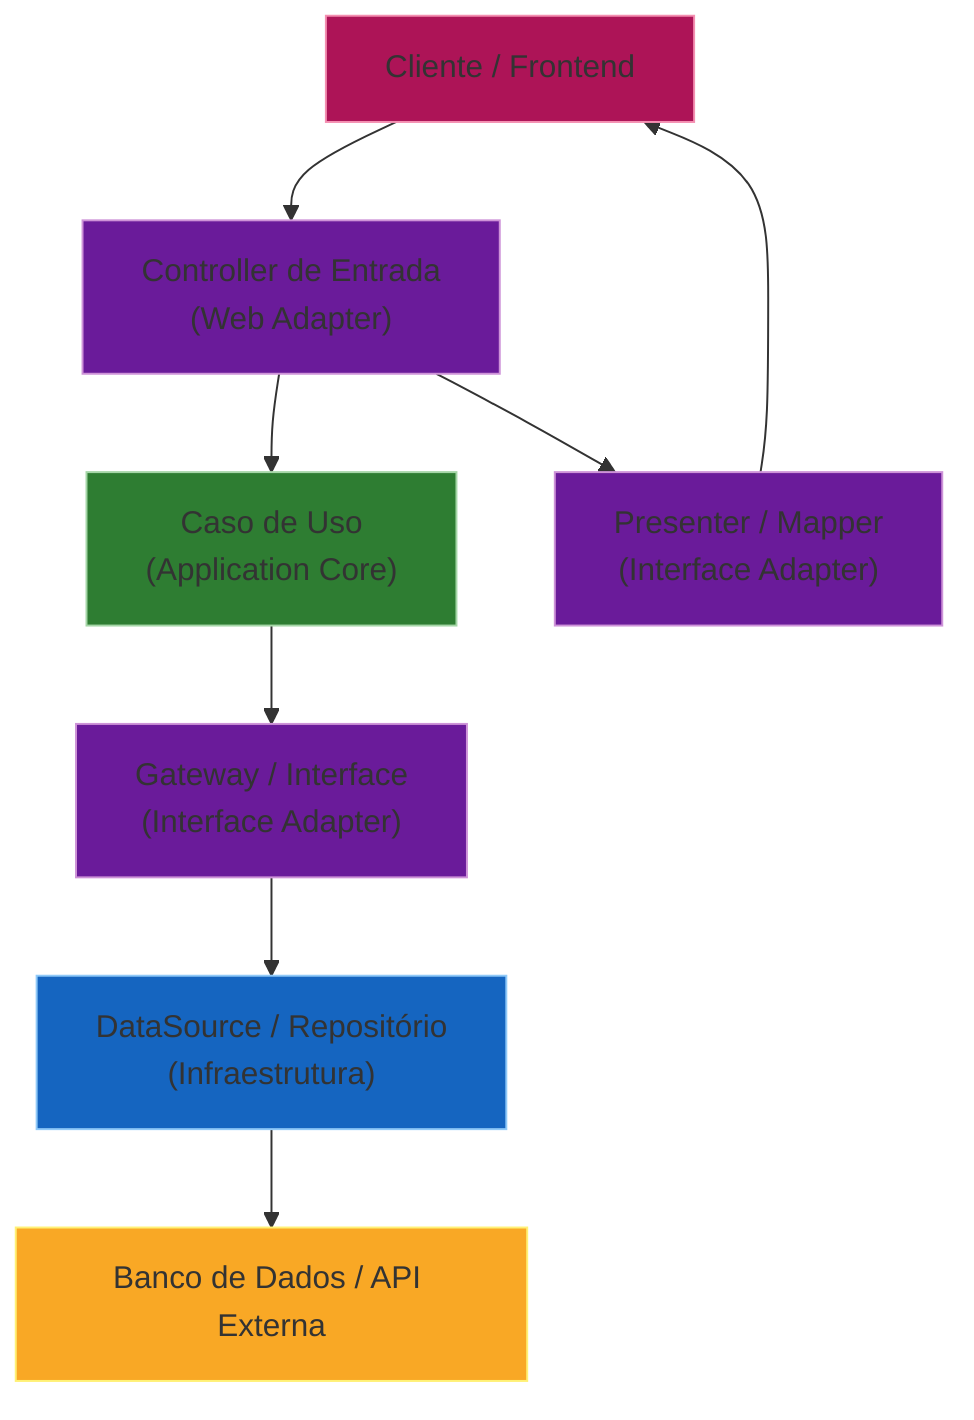flowchart TD
    UI["Cliente / Frontend"]
    CONTROLLER["Controller de Entrada<br/>(Web Adapter)"]
    USECASE["Caso de Uso<br/>(Application Core)"]
    GATEWAY["Gateway / Interface<br/>(Interface Adapter)"]
    DATASOURCE["DataSource / Repositório<br/>(Infraestrutura)"]
    DB["Banco de Dados / API Externa"]
    PRESENTER["Presenter / Mapper<br/>(Interface Adapter)"]

    UI --> CONTROLLER
    CONTROLLER --> USECASE
    USECASE --> GATEWAY
    GATEWAY --> DATASOURCE
    DATASOURCE --> DB
    CONTROLLER --> PRESENTER
    PRESENTER --> UI

    classDef infra fill:#1565C0,stroke:#90CAF9,stroke-width:1px
    classDef adapter fill:#6A1B9A,stroke:#CE93D8,stroke-width:1px
    classDef core fill:#2E7D32,stroke:#A5D6A7,stroke-width:1px
    classDef db fill:#F9A825,stroke:#FFF176,stroke-width:1px
    classDef user fill:#AD1457,stroke:#F48FB1,stroke-width:1px

    class UI user
    class CONTROLLER,PRESENTER adapter
    class USECASE core
    class GATEWAY adapter
    class DATASOURCE infra
    class DB db